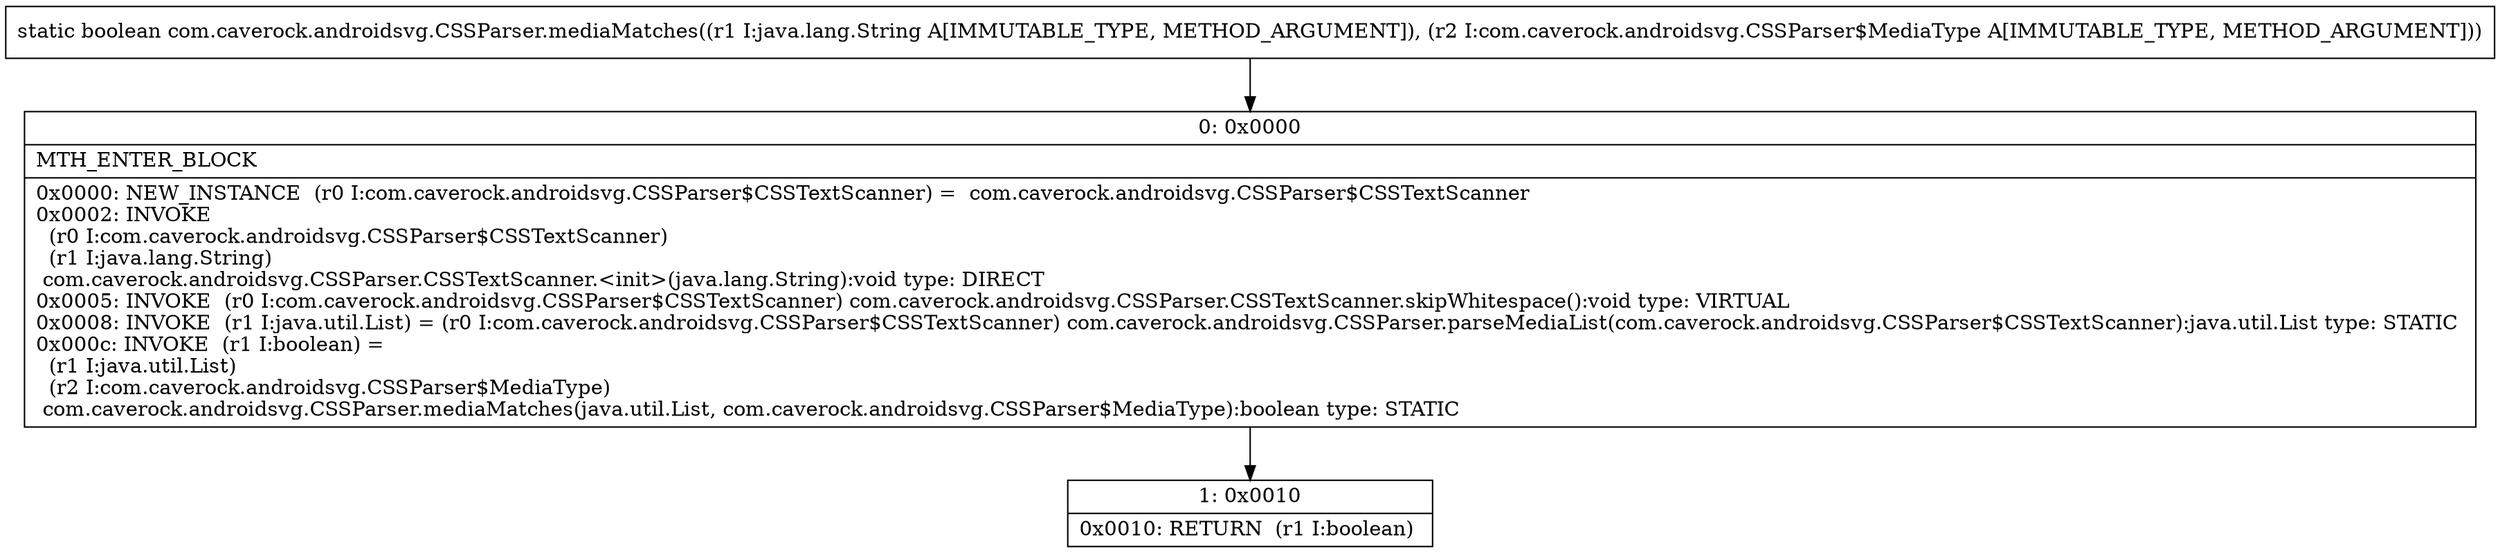 digraph "CFG forcom.caverock.androidsvg.CSSParser.mediaMatches(Ljava\/lang\/String;Lcom\/caverock\/androidsvg\/CSSParser$MediaType;)Z" {
Node_0 [shape=record,label="{0\:\ 0x0000|MTH_ENTER_BLOCK\l|0x0000: NEW_INSTANCE  (r0 I:com.caverock.androidsvg.CSSParser$CSSTextScanner) =  com.caverock.androidsvg.CSSParser$CSSTextScanner \l0x0002: INVOKE  \l  (r0 I:com.caverock.androidsvg.CSSParser$CSSTextScanner)\l  (r1 I:java.lang.String)\l com.caverock.androidsvg.CSSParser.CSSTextScanner.\<init\>(java.lang.String):void type: DIRECT \l0x0005: INVOKE  (r0 I:com.caverock.androidsvg.CSSParser$CSSTextScanner) com.caverock.androidsvg.CSSParser.CSSTextScanner.skipWhitespace():void type: VIRTUAL \l0x0008: INVOKE  (r1 I:java.util.List) = (r0 I:com.caverock.androidsvg.CSSParser$CSSTextScanner) com.caverock.androidsvg.CSSParser.parseMediaList(com.caverock.androidsvg.CSSParser$CSSTextScanner):java.util.List type: STATIC \l0x000c: INVOKE  (r1 I:boolean) = \l  (r1 I:java.util.List)\l  (r2 I:com.caverock.androidsvg.CSSParser$MediaType)\l com.caverock.androidsvg.CSSParser.mediaMatches(java.util.List, com.caverock.androidsvg.CSSParser$MediaType):boolean type: STATIC \l}"];
Node_1 [shape=record,label="{1\:\ 0x0010|0x0010: RETURN  (r1 I:boolean) \l}"];
MethodNode[shape=record,label="{static boolean com.caverock.androidsvg.CSSParser.mediaMatches((r1 I:java.lang.String A[IMMUTABLE_TYPE, METHOD_ARGUMENT]), (r2 I:com.caverock.androidsvg.CSSParser$MediaType A[IMMUTABLE_TYPE, METHOD_ARGUMENT])) }"];
MethodNode -> Node_0;
Node_0 -> Node_1;
}

